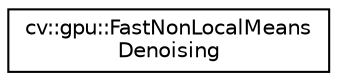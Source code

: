 digraph "Graphical Class Hierarchy"
{
 // LATEX_PDF_SIZE
  edge [fontname="Helvetica",fontsize="10",labelfontname="Helvetica",labelfontsize="10"];
  node [fontname="Helvetica",fontsize="10",shape=record];
  rankdir="LR";
  Node0 [label="cv::gpu::FastNonLocalMeans\lDenoising",height=0.2,width=0.4,color="black", fillcolor="white", style="filled",URL="$classcv_1_1gpu_1_1_fast_non_local_means_denoising.html",tooltip="Fast (but approximate)version of non-local means algorith similar to CPU function (running sums techn..."];
}
